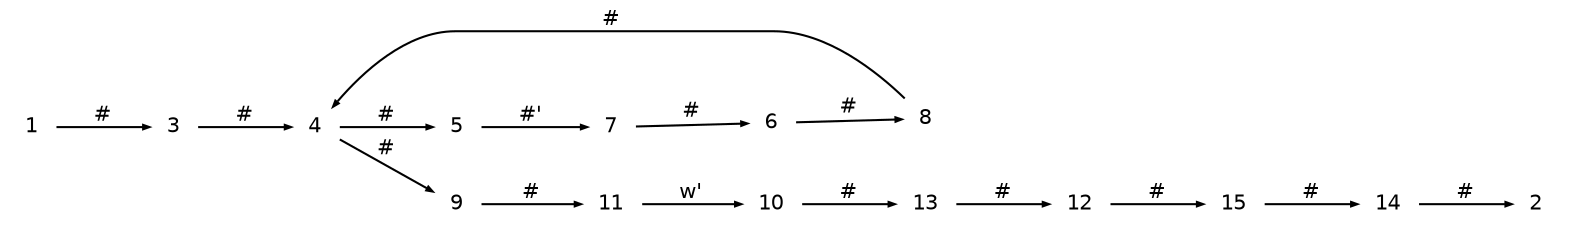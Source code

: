 digraph g
{
   graph [rankdir=LR];
   edge [arrowsize=0.3,fontsize=10,fontname=Helvetica];
   node [shape=plaintext,width=.3,height=.2,fontsize=10,fontname=Helvetica];
   1->3 [label="#"];
   3->4 [label="#"];
   4->5 [label="#"];
   4->9 [label="#"];
   5->7 [label="#'"];
   6->8 [label="#"];
   7->6 [label="#"];
   8->4 [label="#"];
   9->11 [label="#"];
   10->13 [label="#"];
   11->10 [label="w'"];
   12->15 [label="#"];
   13->12 [label="#"];
   14->2 [label="#"];
   15->14 [label="#"];
}
